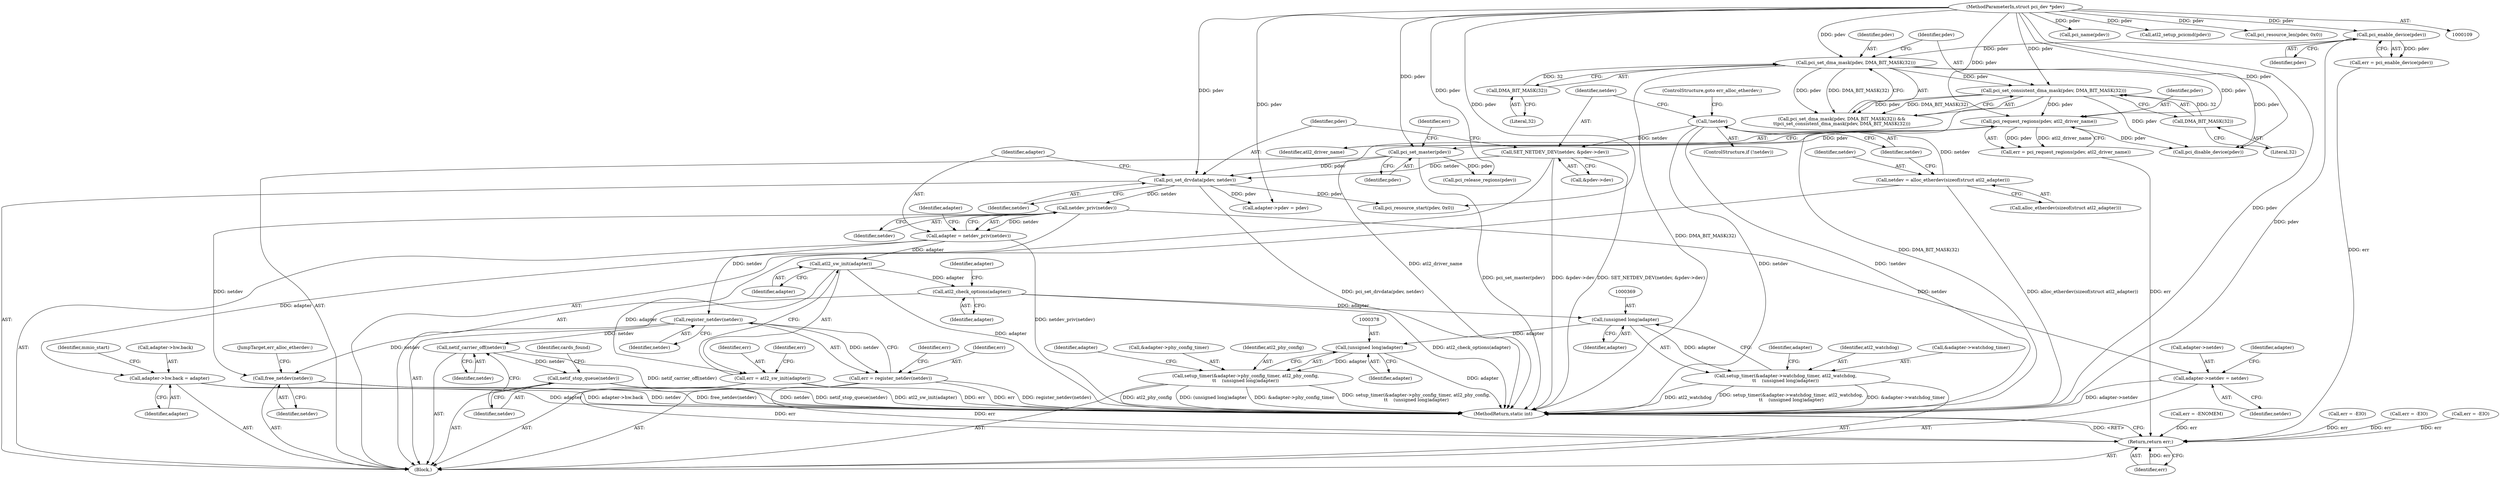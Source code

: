 digraph "0_linux_f43bfaeddc79effbf3d0fcb53ca477cca66f3db8@pointer" {
"1000176" [label="(Call,netdev_priv(netdev))"];
"1000171" [label="(Call,pci_set_drvdata(pdev, netdev))"];
"1000150" [label="(Call,pci_set_master(pdev))"];
"1000144" [label="(Call,pci_request_regions(pdev, atl2_driver_name))"];
"1000132" [label="(Call,pci_set_dma_mask(pdev, DMA_BIT_MASK(32)))"];
"1000124" [label="(Call,pci_enable_device(pdev))"];
"1000110" [label="(MethodParameterIn,struct pci_dev *pdev)"];
"1000134" [label="(Call,DMA_BIT_MASK(32))"];
"1000136" [label="(Call,pci_set_consistent_dma_mask(pdev, DMA_BIT_MASK(32)))"];
"1000138" [label="(Call,DMA_BIT_MASK(32))"];
"1000165" [label="(Call,SET_NETDEV_DEV(netdev, &pdev->dev))"];
"1000162" [label="(Call,!netdev)"];
"1000156" [label="(Call,netdev = alloc_etherdev(sizeof(struct atl2_adapter)))"];
"1000174" [label="(Call,adapter = netdev_priv(netdev))"];
"1000188" [label="(Call,adapter->hw.back = adapter)"];
"1000293" [label="(Call,atl2_sw_init(adapter))"];
"1000291" [label="(Call,err = atl2_sw_init(adapter))"];
"1000432" [label="(Return,return err;)"];
"1000360" [label="(Call,atl2_check_options(adapter))"];
"1000368" [label="(Call,(unsigned long)adapter)"];
"1000362" [label="(Call,setup_timer(&adapter->watchdog_timer, atl2_watchdog,\n\t\t    (unsigned long)adapter))"];
"1000377" [label="(Call,(unsigned long)adapter)"];
"1000371" [label="(Call,setup_timer(&adapter->phy_config_timer, atl2_phy_config,\n\t\t    (unsigned long)adapter))"];
"1000178" [label="(Call,adapter->netdev = netdev)"];
"1000399" [label="(Call,register_netdev(netdev))"];
"1000397" [label="(Call,err = register_netdev(netdev))"];
"1000404" [label="(Call,netif_carrier_off(netdev))"];
"1000406" [label="(Call,netif_stop_queue(netdev))"];
"1000423" [label="(Call,free_netdev(netdev))"];
"1000423" [label="(Call,free_netdev(netdev))"];
"1000135" [label="(Literal,32)"];
"1000150" [label="(Call,pci_set_master(pdev))"];
"1000163" [label="(Identifier,netdev)"];
"1000156" [label="(Call,netdev = alloc_etherdev(sizeof(struct atl2_adapter)))"];
"1000371" [label="(Call,setup_timer(&adapter->phy_config_timer, atl2_phy_config,\n\t\t    (unsigned long)adapter))"];
"1000161" [label="(ControlStructure,if (!netdev))"];
"1000176" [label="(Call,netdev_priv(netdev))"];
"1000360" [label="(Call,atl2_check_options(adapter))"];
"1000406" [label="(Call,netif_stop_queue(netdev))"];
"1000179" [label="(Call,adapter->netdev)"];
"1000125" [label="(Identifier,pdev)"];
"1000291" [label="(Call,err = atl2_sw_init(adapter))"];
"1000165" [label="(Call,SET_NETDEV_DEV(netdev, &pdev->dev))"];
"1000292" [label="(Identifier,err)"];
"1000377" [label="(Call,(unsigned long)adapter)"];
"1000407" [label="(Identifier,netdev)"];
"1000134" [label="(Call,DMA_BIT_MASK(32))"];
"1000196" [label="(Identifier,mmio_start)"];
"1000398" [label="(Identifier,err)"];
"1000426" [label="(Call,pci_release_regions(pdev))"];
"1000172" [label="(Identifier,pdev)"];
"1000183" [label="(Call,adapter->pdev = pdev)"];
"1000434" [label="(MethodReturn,static int)"];
"1000361" [label="(Identifier,adapter)"];
"1000293" [label="(Call,atl2_sw_init(adapter))"];
"1000185" [label="(Identifier,adapter)"];
"1000166" [label="(Identifier,netdev)"];
"1000374" [label="(Identifier,adapter)"];
"1000430" [label="(Call,pci_disable_device(pdev))"];
"1000261" [label="(Call,pci_name(pdev))"];
"1000142" [label="(Call,err = pci_request_regions(pdev, atl2_driver_name))"];
"1000294" [label="(Identifier,adapter)"];
"1000132" [label="(Call,pci_set_dma_mask(pdev, DMA_BIT_MASK(32)))"];
"1000177" [label="(Identifier,netdev)"];
"1000376" [label="(Identifier,atl2_phy_config)"];
"1000236" [label="(Call,atl2_setup_pcicmd(pdev))"];
"1000367" [label="(Identifier,atl2_watchdog)"];
"1000167" [label="(Call,&pdev->dev)"];
"1000131" [label="(Call,pci_set_dma_mask(pdev, DMA_BIT_MASK(32)) &&\n\t\tpci_set_consistent_dma_mask(pdev, DMA_BIT_MASK(32)))"];
"1000174" [label="(Call,adapter = netdev_priv(netdev))"];
"1000363" [label="(Call,&adapter->watchdog_timer)"];
"1000164" [label="(ControlStructure,goto err_alloc_etherdev;)"];
"1000432" [label="(Return,return err;)"];
"1000182" [label="(Identifier,netdev)"];
"1000399" [label="(Call,register_netdev(netdev))"];
"1000151" [label="(Identifier,pdev)"];
"1000139" [label="(Literal,32)"];
"1000231" [label="(Call,err = -EIO)"];
"1000157" [label="(Identifier,netdev)"];
"1000138" [label="(Call,DMA_BIT_MASK(32))"];
"1000370" [label="(Identifier,adapter)"];
"1000158" [label="(Call,alloc_etherdev(sizeof(struct atl2_adapter)))"];
"1000424" [label="(Identifier,netdev)"];
"1000122" [label="(Call,err = pci_enable_device(pdev))"];
"1000189" [label="(Call,adapter->hw.back)"];
"1000136" [label="(Call,pci_set_consistent_dma_mask(pdev, DMA_BIT_MASK(32)))"];
"1000296" [label="(Identifier,err)"];
"1000188" [label="(Call,adapter->hw.back = adapter)"];
"1000110" [label="(MethodParameterIn,struct pci_dev *pdev)"];
"1000112" [label="(Block,)"];
"1000153" [label="(Identifier,err)"];
"1000180" [label="(Identifier,adapter)"];
"1000409" [label="(Identifier,cards_found)"];
"1000144" [label="(Call,pci_request_regions(pdev, atl2_driver_name))"];
"1000137" [label="(Identifier,pdev)"];
"1000124" [label="(Call,pci_enable_device(pdev))"];
"1000202" [label="(Call,pci_resource_len(pdev, 0x0))"];
"1000197" [label="(Call,pci_resource_start(pdev, 0x0))"];
"1000397" [label="(Call,err = register_netdev(netdev))"];
"1000146" [label="(Identifier,atl2_driver_name)"];
"1000326" [label="(Call,err = -EIO)"];
"1000433" [label="(Identifier,err)"];
"1000175" [label="(Identifier,adapter)"];
"1000365" [label="(Identifier,adapter)"];
"1000162" [label="(Call,!netdev)"];
"1000194" [label="(Identifier,adapter)"];
"1000425" [label="(JumpTarget,err_alloc_etherdev:)"];
"1000402" [label="(Identifier,err)"];
"1000383" [label="(Identifier,adapter)"];
"1000133" [label="(Identifier,pdev)"];
"1000372" [label="(Call,&adapter->phy_config_timer)"];
"1000178" [label="(Call,adapter->netdev = netdev)"];
"1000404" [label="(Call,netif_carrier_off(netdev))"];
"1000173" [label="(Identifier,netdev)"];
"1000400" [label="(Identifier,netdev)"];
"1000145" [label="(Identifier,pdev)"];
"1000355" [label="(Call,err = -EIO)"];
"1000379" [label="(Identifier,adapter)"];
"1000152" [label="(Call,err = -ENOMEM)"];
"1000171" [label="(Call,pci_set_drvdata(pdev, netdev))"];
"1000362" [label="(Call,setup_timer(&adapter->watchdog_timer, atl2_watchdog,\n\t\t    (unsigned long)adapter))"];
"1000368" [label="(Call,(unsigned long)adapter)"];
"1000405" [label="(Identifier,netdev)"];
"1000176" -> "1000174"  [label="AST: "];
"1000176" -> "1000177"  [label="CFG: "];
"1000177" -> "1000176"  [label="AST: "];
"1000174" -> "1000176"  [label="CFG: "];
"1000176" -> "1000174"  [label="DDG: netdev"];
"1000171" -> "1000176"  [label="DDG: netdev"];
"1000176" -> "1000178"  [label="DDG: netdev"];
"1000176" -> "1000399"  [label="DDG: netdev"];
"1000176" -> "1000423"  [label="DDG: netdev"];
"1000171" -> "1000112"  [label="AST: "];
"1000171" -> "1000173"  [label="CFG: "];
"1000172" -> "1000171"  [label="AST: "];
"1000173" -> "1000171"  [label="AST: "];
"1000175" -> "1000171"  [label="CFG: "];
"1000171" -> "1000434"  [label="DDG: pci_set_drvdata(pdev, netdev)"];
"1000150" -> "1000171"  [label="DDG: pdev"];
"1000110" -> "1000171"  [label="DDG: pdev"];
"1000165" -> "1000171"  [label="DDG: netdev"];
"1000171" -> "1000183"  [label="DDG: pdev"];
"1000171" -> "1000197"  [label="DDG: pdev"];
"1000150" -> "1000112"  [label="AST: "];
"1000150" -> "1000151"  [label="CFG: "];
"1000151" -> "1000150"  [label="AST: "];
"1000153" -> "1000150"  [label="CFG: "];
"1000150" -> "1000434"  [label="DDG: pci_set_master(pdev)"];
"1000144" -> "1000150"  [label="DDG: pdev"];
"1000110" -> "1000150"  [label="DDG: pdev"];
"1000150" -> "1000426"  [label="DDG: pdev"];
"1000144" -> "1000142"  [label="AST: "];
"1000144" -> "1000146"  [label="CFG: "];
"1000145" -> "1000144"  [label="AST: "];
"1000146" -> "1000144"  [label="AST: "];
"1000142" -> "1000144"  [label="CFG: "];
"1000144" -> "1000434"  [label="DDG: atl2_driver_name"];
"1000144" -> "1000142"  [label="DDG: pdev"];
"1000144" -> "1000142"  [label="DDG: atl2_driver_name"];
"1000132" -> "1000144"  [label="DDG: pdev"];
"1000136" -> "1000144"  [label="DDG: pdev"];
"1000110" -> "1000144"  [label="DDG: pdev"];
"1000144" -> "1000430"  [label="DDG: pdev"];
"1000132" -> "1000131"  [label="AST: "];
"1000132" -> "1000134"  [label="CFG: "];
"1000133" -> "1000132"  [label="AST: "];
"1000134" -> "1000132"  [label="AST: "];
"1000137" -> "1000132"  [label="CFG: "];
"1000131" -> "1000132"  [label="CFG: "];
"1000132" -> "1000434"  [label="DDG: DMA_BIT_MASK(32)"];
"1000132" -> "1000131"  [label="DDG: pdev"];
"1000132" -> "1000131"  [label="DDG: DMA_BIT_MASK(32)"];
"1000124" -> "1000132"  [label="DDG: pdev"];
"1000110" -> "1000132"  [label="DDG: pdev"];
"1000134" -> "1000132"  [label="DDG: 32"];
"1000132" -> "1000136"  [label="DDG: pdev"];
"1000132" -> "1000430"  [label="DDG: pdev"];
"1000124" -> "1000122"  [label="AST: "];
"1000124" -> "1000125"  [label="CFG: "];
"1000125" -> "1000124"  [label="AST: "];
"1000122" -> "1000124"  [label="CFG: "];
"1000124" -> "1000434"  [label="DDG: pdev"];
"1000124" -> "1000122"  [label="DDG: pdev"];
"1000110" -> "1000124"  [label="DDG: pdev"];
"1000110" -> "1000109"  [label="AST: "];
"1000110" -> "1000434"  [label="DDG: pdev"];
"1000110" -> "1000136"  [label="DDG: pdev"];
"1000110" -> "1000183"  [label="DDG: pdev"];
"1000110" -> "1000197"  [label="DDG: pdev"];
"1000110" -> "1000202"  [label="DDG: pdev"];
"1000110" -> "1000236"  [label="DDG: pdev"];
"1000110" -> "1000261"  [label="DDG: pdev"];
"1000110" -> "1000426"  [label="DDG: pdev"];
"1000110" -> "1000430"  [label="DDG: pdev"];
"1000134" -> "1000135"  [label="CFG: "];
"1000135" -> "1000134"  [label="AST: "];
"1000136" -> "1000131"  [label="AST: "];
"1000136" -> "1000138"  [label="CFG: "];
"1000137" -> "1000136"  [label="AST: "];
"1000138" -> "1000136"  [label="AST: "];
"1000131" -> "1000136"  [label="CFG: "];
"1000136" -> "1000434"  [label="DDG: DMA_BIT_MASK(32)"];
"1000136" -> "1000131"  [label="DDG: pdev"];
"1000136" -> "1000131"  [label="DDG: DMA_BIT_MASK(32)"];
"1000138" -> "1000136"  [label="DDG: 32"];
"1000136" -> "1000430"  [label="DDG: pdev"];
"1000138" -> "1000139"  [label="CFG: "];
"1000139" -> "1000138"  [label="AST: "];
"1000165" -> "1000112"  [label="AST: "];
"1000165" -> "1000167"  [label="CFG: "];
"1000166" -> "1000165"  [label="AST: "];
"1000167" -> "1000165"  [label="AST: "];
"1000172" -> "1000165"  [label="CFG: "];
"1000165" -> "1000434"  [label="DDG: &pdev->dev"];
"1000165" -> "1000434"  [label="DDG: SET_NETDEV_DEV(netdev, &pdev->dev)"];
"1000162" -> "1000165"  [label="DDG: netdev"];
"1000162" -> "1000161"  [label="AST: "];
"1000162" -> "1000163"  [label="CFG: "];
"1000163" -> "1000162"  [label="AST: "];
"1000164" -> "1000162"  [label="CFG: "];
"1000166" -> "1000162"  [label="CFG: "];
"1000162" -> "1000434"  [label="DDG: netdev"];
"1000162" -> "1000434"  [label="DDG: !netdev"];
"1000156" -> "1000162"  [label="DDG: netdev"];
"1000156" -> "1000112"  [label="AST: "];
"1000156" -> "1000158"  [label="CFG: "];
"1000157" -> "1000156"  [label="AST: "];
"1000158" -> "1000156"  [label="AST: "];
"1000163" -> "1000156"  [label="CFG: "];
"1000156" -> "1000434"  [label="DDG: alloc_etherdev(sizeof(struct atl2_adapter))"];
"1000174" -> "1000112"  [label="AST: "];
"1000175" -> "1000174"  [label="AST: "];
"1000180" -> "1000174"  [label="CFG: "];
"1000174" -> "1000434"  [label="DDG: netdev_priv(netdev)"];
"1000174" -> "1000188"  [label="DDG: adapter"];
"1000174" -> "1000293"  [label="DDG: adapter"];
"1000188" -> "1000112"  [label="AST: "];
"1000188" -> "1000194"  [label="CFG: "];
"1000189" -> "1000188"  [label="AST: "];
"1000194" -> "1000188"  [label="AST: "];
"1000196" -> "1000188"  [label="CFG: "];
"1000188" -> "1000434"  [label="DDG: adapter"];
"1000188" -> "1000434"  [label="DDG: adapter->hw.back"];
"1000293" -> "1000291"  [label="AST: "];
"1000293" -> "1000294"  [label="CFG: "];
"1000294" -> "1000293"  [label="AST: "];
"1000291" -> "1000293"  [label="CFG: "];
"1000293" -> "1000434"  [label="DDG: adapter"];
"1000293" -> "1000291"  [label="DDG: adapter"];
"1000293" -> "1000360"  [label="DDG: adapter"];
"1000291" -> "1000112"  [label="AST: "];
"1000292" -> "1000291"  [label="AST: "];
"1000296" -> "1000291"  [label="CFG: "];
"1000291" -> "1000434"  [label="DDG: err"];
"1000291" -> "1000434"  [label="DDG: atl2_sw_init(adapter)"];
"1000291" -> "1000432"  [label="DDG: err"];
"1000432" -> "1000112"  [label="AST: "];
"1000432" -> "1000433"  [label="CFG: "];
"1000433" -> "1000432"  [label="AST: "];
"1000434" -> "1000432"  [label="CFG: "];
"1000432" -> "1000434"  [label="DDG: <RET>"];
"1000433" -> "1000432"  [label="DDG: err"];
"1000355" -> "1000432"  [label="DDG: err"];
"1000397" -> "1000432"  [label="DDG: err"];
"1000122" -> "1000432"  [label="DDG: err"];
"1000152" -> "1000432"  [label="DDG: err"];
"1000231" -> "1000432"  [label="DDG: err"];
"1000142" -> "1000432"  [label="DDG: err"];
"1000326" -> "1000432"  [label="DDG: err"];
"1000360" -> "1000112"  [label="AST: "];
"1000360" -> "1000361"  [label="CFG: "];
"1000361" -> "1000360"  [label="AST: "];
"1000365" -> "1000360"  [label="CFG: "];
"1000360" -> "1000434"  [label="DDG: atl2_check_options(adapter)"];
"1000360" -> "1000368"  [label="DDG: adapter"];
"1000368" -> "1000362"  [label="AST: "];
"1000368" -> "1000370"  [label="CFG: "];
"1000369" -> "1000368"  [label="AST: "];
"1000370" -> "1000368"  [label="AST: "];
"1000362" -> "1000368"  [label="CFG: "];
"1000368" -> "1000362"  [label="DDG: adapter"];
"1000368" -> "1000377"  [label="DDG: adapter"];
"1000362" -> "1000112"  [label="AST: "];
"1000363" -> "1000362"  [label="AST: "];
"1000367" -> "1000362"  [label="AST: "];
"1000374" -> "1000362"  [label="CFG: "];
"1000362" -> "1000434"  [label="DDG: atl2_watchdog"];
"1000362" -> "1000434"  [label="DDG: setup_timer(&adapter->watchdog_timer, atl2_watchdog,\n\t\t    (unsigned long)adapter)"];
"1000362" -> "1000434"  [label="DDG: &adapter->watchdog_timer"];
"1000377" -> "1000371"  [label="AST: "];
"1000377" -> "1000379"  [label="CFG: "];
"1000378" -> "1000377"  [label="AST: "];
"1000379" -> "1000377"  [label="AST: "];
"1000371" -> "1000377"  [label="CFG: "];
"1000377" -> "1000434"  [label="DDG: adapter"];
"1000377" -> "1000371"  [label="DDG: adapter"];
"1000371" -> "1000112"  [label="AST: "];
"1000372" -> "1000371"  [label="AST: "];
"1000376" -> "1000371"  [label="AST: "];
"1000383" -> "1000371"  [label="CFG: "];
"1000371" -> "1000434"  [label="DDG: atl2_phy_config"];
"1000371" -> "1000434"  [label="DDG: (unsigned long)adapter"];
"1000371" -> "1000434"  [label="DDG: &adapter->phy_config_timer"];
"1000371" -> "1000434"  [label="DDG: setup_timer(&adapter->phy_config_timer, atl2_phy_config,\n\t\t    (unsigned long)adapter)"];
"1000178" -> "1000112"  [label="AST: "];
"1000178" -> "1000182"  [label="CFG: "];
"1000179" -> "1000178"  [label="AST: "];
"1000182" -> "1000178"  [label="AST: "];
"1000185" -> "1000178"  [label="CFG: "];
"1000178" -> "1000434"  [label="DDG: adapter->netdev"];
"1000399" -> "1000397"  [label="AST: "];
"1000399" -> "1000400"  [label="CFG: "];
"1000400" -> "1000399"  [label="AST: "];
"1000397" -> "1000399"  [label="CFG: "];
"1000399" -> "1000397"  [label="DDG: netdev"];
"1000399" -> "1000404"  [label="DDG: netdev"];
"1000399" -> "1000423"  [label="DDG: netdev"];
"1000397" -> "1000112"  [label="AST: "];
"1000398" -> "1000397"  [label="AST: "];
"1000402" -> "1000397"  [label="CFG: "];
"1000397" -> "1000434"  [label="DDG: err"];
"1000397" -> "1000434"  [label="DDG: register_netdev(netdev)"];
"1000404" -> "1000112"  [label="AST: "];
"1000404" -> "1000405"  [label="CFG: "];
"1000405" -> "1000404"  [label="AST: "];
"1000407" -> "1000404"  [label="CFG: "];
"1000404" -> "1000434"  [label="DDG: netif_carrier_off(netdev)"];
"1000404" -> "1000406"  [label="DDG: netdev"];
"1000406" -> "1000112"  [label="AST: "];
"1000406" -> "1000407"  [label="CFG: "];
"1000407" -> "1000406"  [label="AST: "];
"1000409" -> "1000406"  [label="CFG: "];
"1000406" -> "1000434"  [label="DDG: netdev"];
"1000406" -> "1000434"  [label="DDG: netif_stop_queue(netdev)"];
"1000423" -> "1000112"  [label="AST: "];
"1000423" -> "1000424"  [label="CFG: "];
"1000424" -> "1000423"  [label="AST: "];
"1000425" -> "1000423"  [label="CFG: "];
"1000423" -> "1000434"  [label="DDG: free_netdev(netdev)"];
"1000423" -> "1000434"  [label="DDG: netdev"];
}
